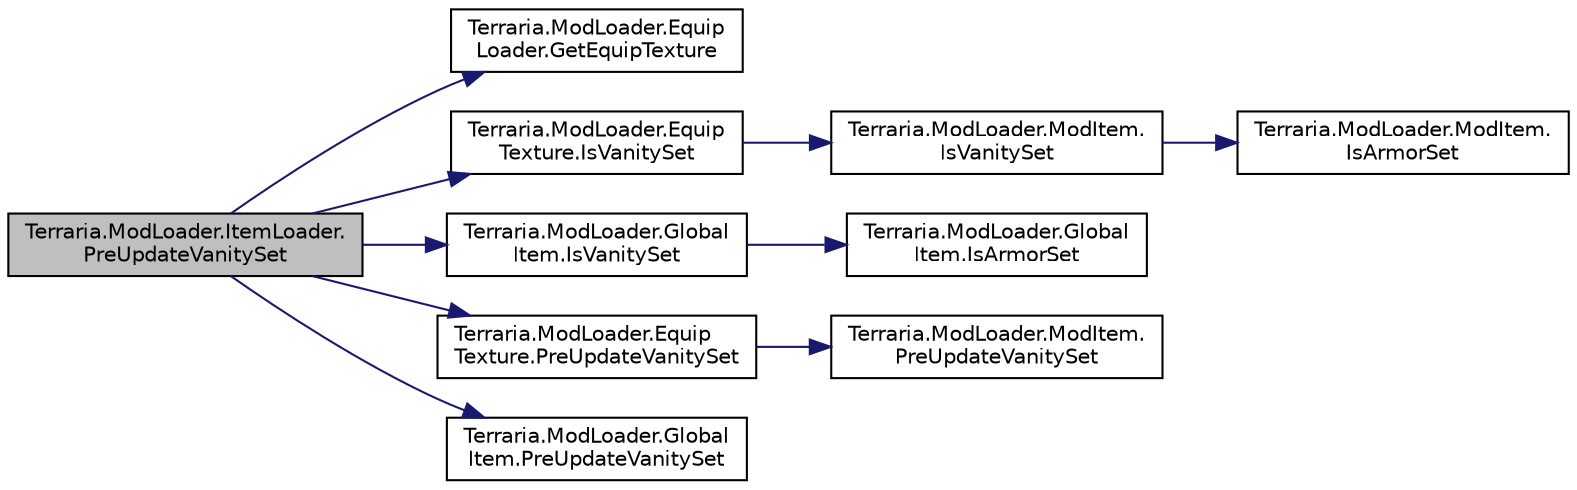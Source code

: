 digraph "Terraria.ModLoader.ItemLoader.PreUpdateVanitySet"
{
 // LATEX_PDF_SIZE
  edge [fontname="Helvetica",fontsize="10",labelfontname="Helvetica",labelfontsize="10"];
  node [fontname="Helvetica",fontsize="10",shape=record];
  rankdir="LR";
  Node1 [label="Terraria.ModLoader.ItemLoader.\lPreUpdateVanitySet",height=0.2,width=0.4,color="black", fillcolor="grey75", style="filled", fontcolor="black",tooltip="If the player's head texture's IsVanitySet returns true, calls the equipment texture's PreUpdateVanit..."];
  Node1 -> Node2 [color="midnightblue",fontsize="10",style="solid",fontname="Helvetica"];
  Node2 [label="Terraria.ModLoader.Equip\lLoader.GetEquipTexture",height=0.2,width=0.4,color="black", fillcolor="white", style="filled",URL="$class_terraria_1_1_mod_loader_1_1_equip_loader.html#a87c1e9bb37d938a07111fa76bae78575",tooltip="Gets the equipment texture for the specified equipment type and ID."];
  Node1 -> Node3 [color="midnightblue",fontsize="10",style="solid",fontname="Helvetica"];
  Node3 [label="Terraria.ModLoader.Equip\lTexture.IsVanitySet",height=0.2,width=0.4,color="black", fillcolor="white", style="filled",URL="$class_terraria_1_1_mod_loader_1_1_equip_texture.html#acd4647b2d645c915743daa3b734919f7",tooltip="Returns whether or not the head armor, body armor, and leg armor textures make up a set...."];
  Node3 -> Node4 [color="midnightblue",fontsize="10",style="solid",fontname="Helvetica"];
  Node4 [label="Terraria.ModLoader.ModItem.\lIsVanitySet",height=0.2,width=0.4,color="black", fillcolor="white", style="filled",URL="$class_terraria_1_1_mod_loader_1_1_mod_item.html#a7411ef16c0702304775364b6c177b690",tooltip="Returns whether or not the head armor, body armor, and leg armor textures make up a set...."];
  Node4 -> Node5 [color="midnightblue",fontsize="10",style="solid",fontname="Helvetica"];
  Node5 [label="Terraria.ModLoader.ModItem.\lIsArmorSet",height=0.2,width=0.4,color="black", fillcolor="white", style="filled",URL="$class_terraria_1_1_mod_loader_1_1_mod_item.html#a324513758f139965b9c5d13c588c5517",tooltip="Returns whether or not the head armor, body armor, and leg armor make up a set. If this returns true,..."];
  Node1 -> Node6 [color="midnightblue",fontsize="10",style="solid",fontname="Helvetica"];
  Node6 [label="Terraria.ModLoader.Global\lItem.IsVanitySet",height=0.2,width=0.4,color="black", fillcolor="white", style="filled",URL="$class_terraria_1_1_mod_loader_1_1_global_item.html#afc66c0f98cbc3d51a577b847d011d711",tooltip="Returns whether or not the head armor, body armor, and leg armor textures make up a set...."];
  Node6 -> Node7 [color="midnightblue",fontsize="10",style="solid",fontname="Helvetica"];
  Node7 [label="Terraria.ModLoader.Global\lItem.IsArmorSet",height=0.2,width=0.4,color="black", fillcolor="white", style="filled",URL="$class_terraria_1_1_mod_loader_1_1_global_item.html#a9ea562f4cb6d576abae4b59452e7bccd",tooltip="Allows you to determine whether the player is wearing an armor set, and return a name for this set...."];
  Node1 -> Node8 [color="midnightblue",fontsize="10",style="solid",fontname="Helvetica"];
  Node8 [label="Terraria.ModLoader.Equip\lTexture.PreUpdateVanitySet",height=0.2,width=0.4,color="black", fillcolor="white", style="filled",URL="$class_terraria_1_1_mod_loader_1_1_equip_texture.html#aa904bf2469387af9a116926e53f9dd86",tooltip="Allows you to create special effects (such as the necro armor's hurt noise) when the player wears thi..."];
  Node8 -> Node9 [color="midnightblue",fontsize="10",style="solid",fontname="Helvetica"];
  Node9 [label="Terraria.ModLoader.ModItem.\lPreUpdateVanitySet",height=0.2,width=0.4,color="black", fillcolor="white", style="filled",URL="$class_terraria_1_1_mod_loader_1_1_mod_item.html#ae522ac3b92031dc6f10fa092df611e5f",tooltip="Allows you to create special effects (such as the necro armor's hurt noise) when the player wears thi..."];
  Node1 -> Node10 [color="midnightblue",fontsize="10",style="solid",fontname="Helvetica"];
  Node10 [label="Terraria.ModLoader.Global\lItem.PreUpdateVanitySet",height=0.2,width=0.4,color="black", fillcolor="white", style="filled",URL="$class_terraria_1_1_mod_loader_1_1_global_item.html#a328445256465a355ab91e863b3ce48c6",tooltip="Allows you to create special effects (such as the necro armor's hurt noise) when the player wears the..."];
}
